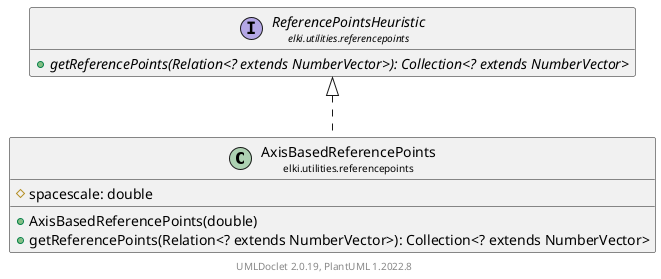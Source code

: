 @startuml
    remove .*\.(Instance|Par|Parameterizer|Factory)$
    set namespaceSeparator none
    hide empty fields
    hide empty methods

    class "<size:14>AxisBasedReferencePoints\n<size:10>elki.utilities.referencepoints" as elki.utilities.referencepoints.AxisBasedReferencePoints [[AxisBasedReferencePoints.html]] {
        #spacescale: double
        +AxisBasedReferencePoints(double)
        +getReferencePoints(Relation<? extends NumberVector>): Collection<? extends NumberVector>
    }

    interface "<size:14>ReferencePointsHeuristic\n<size:10>elki.utilities.referencepoints" as elki.utilities.referencepoints.ReferencePointsHeuristic [[ReferencePointsHeuristic.html]] {
        {abstract} +getReferencePoints(Relation<? extends NumberVector>): Collection<? extends NumberVector>
    }
    class "<size:14>AxisBasedReferencePoints.Par\n<size:10>elki.utilities.referencepoints" as elki.utilities.referencepoints.AxisBasedReferencePoints.Par [[AxisBasedReferencePoints.Par.html]]

    elki.utilities.referencepoints.ReferencePointsHeuristic <|.. elki.utilities.referencepoints.AxisBasedReferencePoints
    elki.utilities.referencepoints.AxisBasedReferencePoints +-- elki.utilities.referencepoints.AxisBasedReferencePoints.Par

    center footer UMLDoclet 2.0.19, PlantUML 1.2022.8
@enduml
